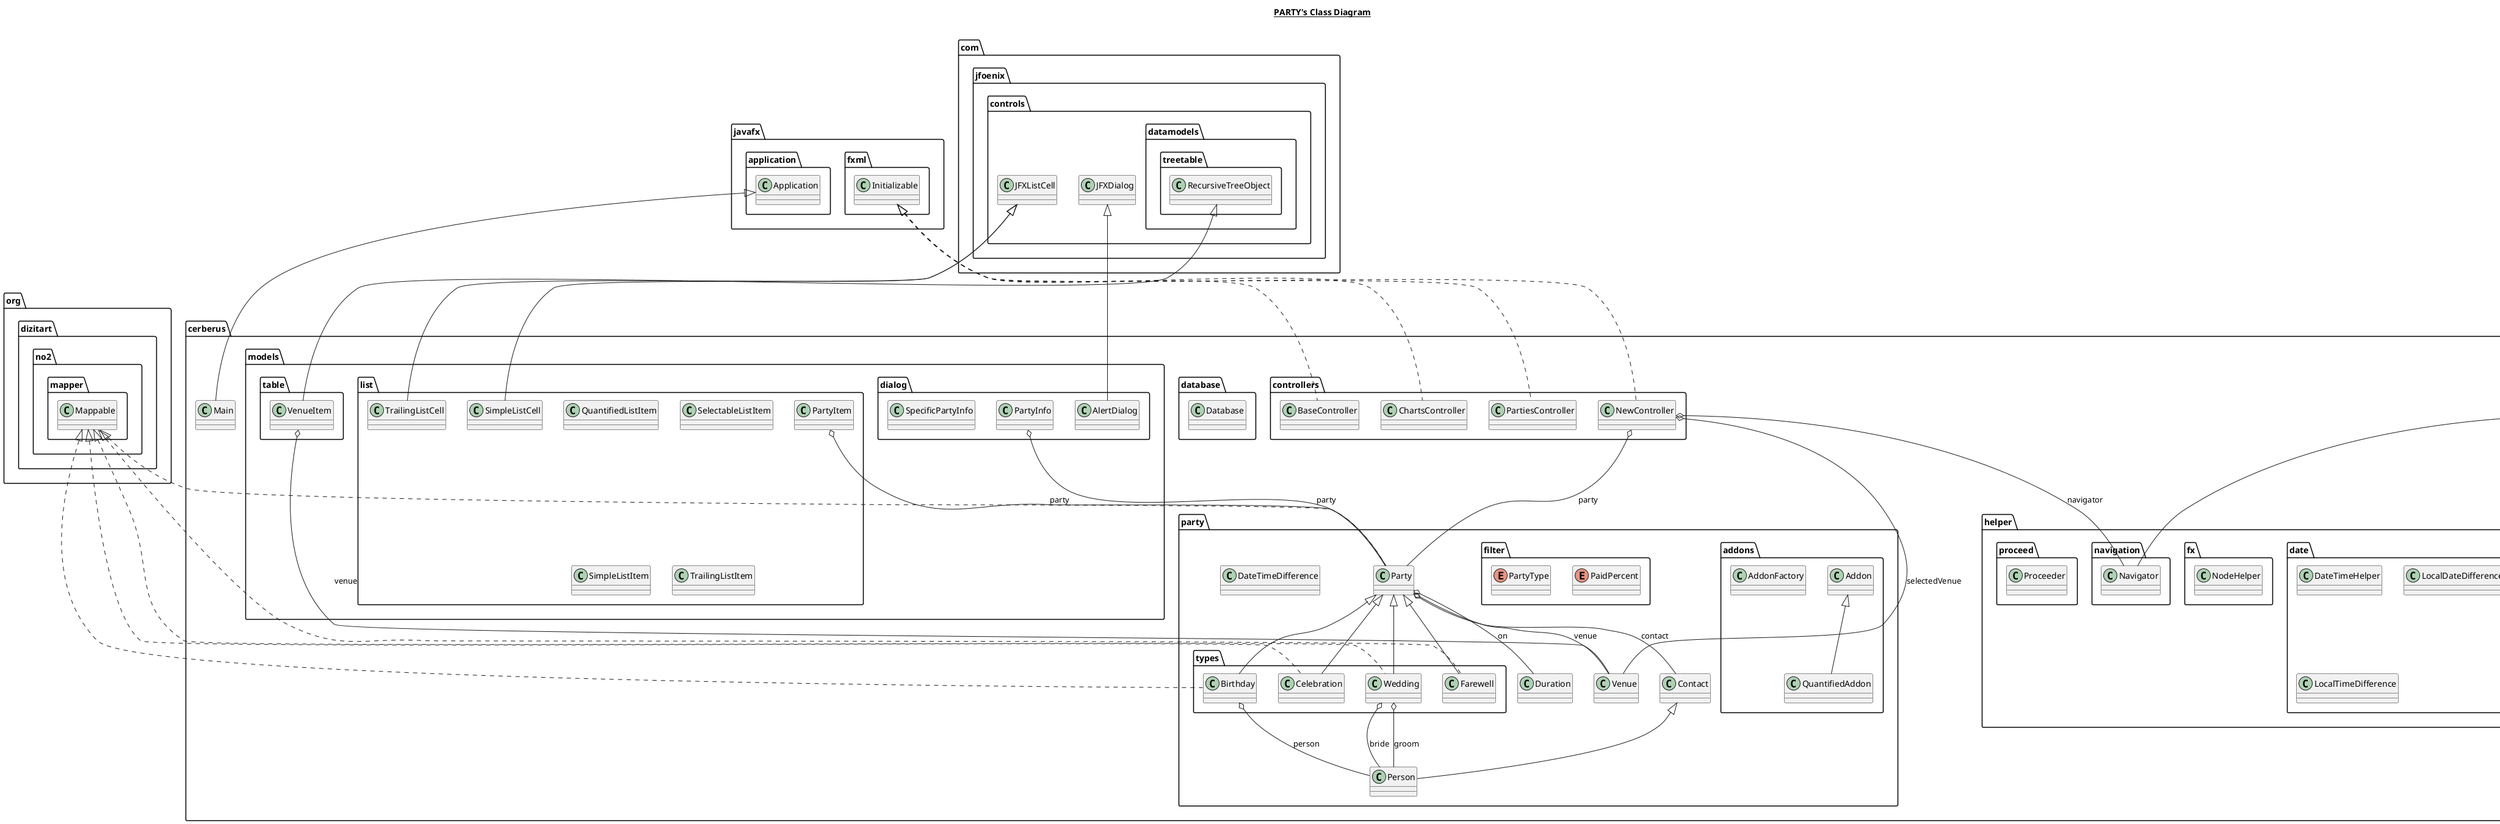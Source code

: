 @startuml

title __PARTY's Class Diagram__\n

  namespace cerberus {
    class cerberus.Main {
    }
  }
  

  namespace cerberus {
    namespace controllers {
      class cerberus.controllers.BaseController {
      }
    }
  }
  

  namespace cerberus {
    namespace controllers {
      class cerberus.controllers.ChartsController {
      }
    }
  }
  

  namespace cerberus {
    namespace controllers {
      class cerberus.controllers.NewController {
      }
    }
  }
  

  namespace cerberus {
    namespace controllers {
      class cerberus.controllers.PartiesController {
      }
    }
  }
  

  namespace cerberus {
    namespace database {
      class cerberus.database.Database {
      }
    }
  }
  

  namespace cerberus {
    namespace helper.date {
      class cerberus.helper.date.DateTimeHelper {
      }
    }
  }
  

  namespace cerberus {
    namespace helper.date {
      class cerberus.helper.date.LocalDateDifference {
      }
    }
  }
  

  namespace cerberus {
    namespace helper.date {
      class cerberus.helper.date.LocalTimeDifference {
      }
    }
  }
  

  namespace cerberus {
    namespace helper.fx {
      class cerberus.helper.fx.NodeHelper {
      }
    }
  }
  

  namespace cerberus {
    namespace helper.navigation {
      class cerberus.helper.navigation.Navigator {
      }
    }
  }
  

  namespace cerberus {
    namespace helper.proceed {
      class cerberus.helper.proceed.Proceeder {
      }
    }
  }
  

  namespace cerberus {
    namespace models.dialog {
      class cerberus.models.dialog.AlertDialog {
      }
    }
  }
  

  namespace cerberus {
    namespace models.dialog {
      class cerberus.models.dialog.PartyInfo {
      }
    }
  }
  

  namespace cerberus {
    namespace models.dialog {
      class cerberus.models.dialog.SpecificPartyInfo {
      }
    }
  }
  

  namespace cerberus {
    namespace models.list {
      class cerberus.models.list.PartyItem {
      }
    }
  }
  

  namespace cerberus {
    namespace models.list {
      class cerberus.models.list.QuantifiedListItem {
      }
    }
  }
  

  namespace cerberus {
    namespace models.list {
      class cerberus.models.list.SelectableListItem {
      }
    }
  }
  

  namespace cerberus {
    namespace models.list {
      class cerberus.models.list.SimpleListCell {
      }
    }
  }
  

  namespace cerberus {
    namespace models.list {
      class cerberus.models.list.SimpleListItem {
      }
    }
  }
  

  namespace cerberus {
    namespace models.list {
      class cerberus.models.list.TrailingListCell {
      }
    }
  }
  

  namespace cerberus {
    namespace models.list {
      class cerberus.models.list.TrailingListItem {
      }
    }
  }
  

  namespace cerberus {
    namespace models.table {
      class cerberus.models.table.VenueItem {
      }
    }
  }
  

  namespace cerberus {
    namespace party {
      class cerberus.party.Contact {
      }
    }
  }
  

  namespace cerberus {
    namespace party {
      class cerberus.party.DateTimeDifference {
      }
    }
  }
  

  namespace cerberus {
    namespace party {
      class cerberus.party.Duration {
      }
    }
  }
  

  namespace cerberus {
    namespace party {
      class cerberus.party.Party {
      }
    }
  }
  

  namespace cerberus {
    namespace party {
      class cerberus.party.Person {
      }
    }
  }
  

  namespace cerberus {
    namespace party {
      class cerberus.party.Venue {
      }
    }
  }
  

  namespace cerberus {
    namespace party {
      namespace addons {
        class cerberus.party.addons.Addon {
        }
      }
    }
  }
  

  namespace cerberus {
    namespace party {
      namespace addons {
        class cerberus.party.addons.AddonFactory {
        }
      }
    }
  }
  

  namespace cerberus {
    namespace party {
      namespace addons {
        class cerberus.party.addons.QuantifiedAddon {
        }
      }
    }
  }
  

  namespace cerberus {
    namespace party {
      namespace filter {
        enum PaidPercent {
        }
      }
    }
  }
  

  namespace cerberus {
    namespace party {
      namespace filter {
        enum PartyType {
        }
      }
    }
  }
  

  namespace cerberus {
    namespace party {
      namespace types {
        class cerberus.party.types.Birthday {
        }
      }
    }
  }
  

  namespace cerberus {
    namespace party {
      namespace types {
        class cerberus.party.types.Celebration {
        }
      }
    }
  }
  

  namespace cerberus {
    namespace party {
      namespace types {
        class cerberus.party.types.Farewell {
        }
      }
    }
  }
  

  namespace cerberus {
    namespace party {
      namespace types {
        class cerberus.party.types.Wedding {
        }
      }
    }
  }
  

  cerberus.Main -up-|> javafx.application.Application
  cerberus.controllers.BaseController .up.|> javafx.fxml.Initializable
  cerberus.controllers.ChartsController .up.|> javafx.fxml.Initializable
  cerberus.controllers.NewController .up.|> javafx.fxml.Initializable
  cerberus.controllers.NewController o-- cerberus.party.Venue : selectedVenue
  cerberus.controllers.NewController o-- cerberus.helper.navigation.Navigator : navigator
  cerberus.controllers.NewController o-- cerberus.party.Party : party
  cerberus.controllers.PartiesController .up.|> javafx.fxml.Initializable
  cerberus.helper.navigation.Navigator -up-|> java.util.Stack
  cerberus.models.dialog.AlertDialog -up-|> com.jfoenix.controls.JFXDialog
  cerberus.models.dialog.PartyInfo o-- cerberus.party.Party : party
  cerberus.models.list.PartyItem o-- cerberus.party.Party : party
  cerberus.models.list.SimpleListCell -up-|> com.jfoenix.controls.JFXListCell
  cerberus.models.list.TrailingListCell -up-|> com.jfoenix.controls.JFXListCell
  cerberus.models.table.VenueItem -up-|> com.jfoenix.controls.datamodels.treetable.RecursiveTreeObject
  cerberus.models.table.VenueItem o-- cerberus.party.Venue : venue
  cerberus.party.Party .up.|> org.dizitart.no2.mapper.Mappable
  cerberus.party.Party o-- cerberus.party.Contact : contact
  cerberus.party.Party o-- cerberus.party.Duration : on
  cerberus.party.Party o-- cerberus.party.Venue : venue
  cerberus.party.Person -up-|> cerberus.party.Contact
  cerberus.party.addons.QuantifiedAddon -up-|> cerberus.party.addons.Addon
  cerberus.party.types.Birthday .up.|> org.dizitart.no2.mapper.Mappable
  cerberus.party.types.Birthday -up-|> cerberus.party.Party
  cerberus.party.types.Birthday o-- cerberus.party.Person : person
  cerberus.party.types.Celebration .up.|> org.dizitart.no2.mapper.Mappable
  cerberus.party.types.Celebration -up-|> cerberus.party.Party
  cerberus.party.types.Farewell .up.|> org.dizitart.no2.mapper.Mappable
  cerberus.party.types.Farewell -up-|> cerberus.party.Party
  cerberus.party.types.Wedding .up.|> org.dizitart.no2.mapper.Mappable
  cerberus.party.types.Wedding -up-|> cerberus.party.Party
  cerberus.party.types.Wedding o-- cerberus.party.Person : bride
  cerberus.party.types.Wedding o-- cerberus.party.Person : groom




@enduml
